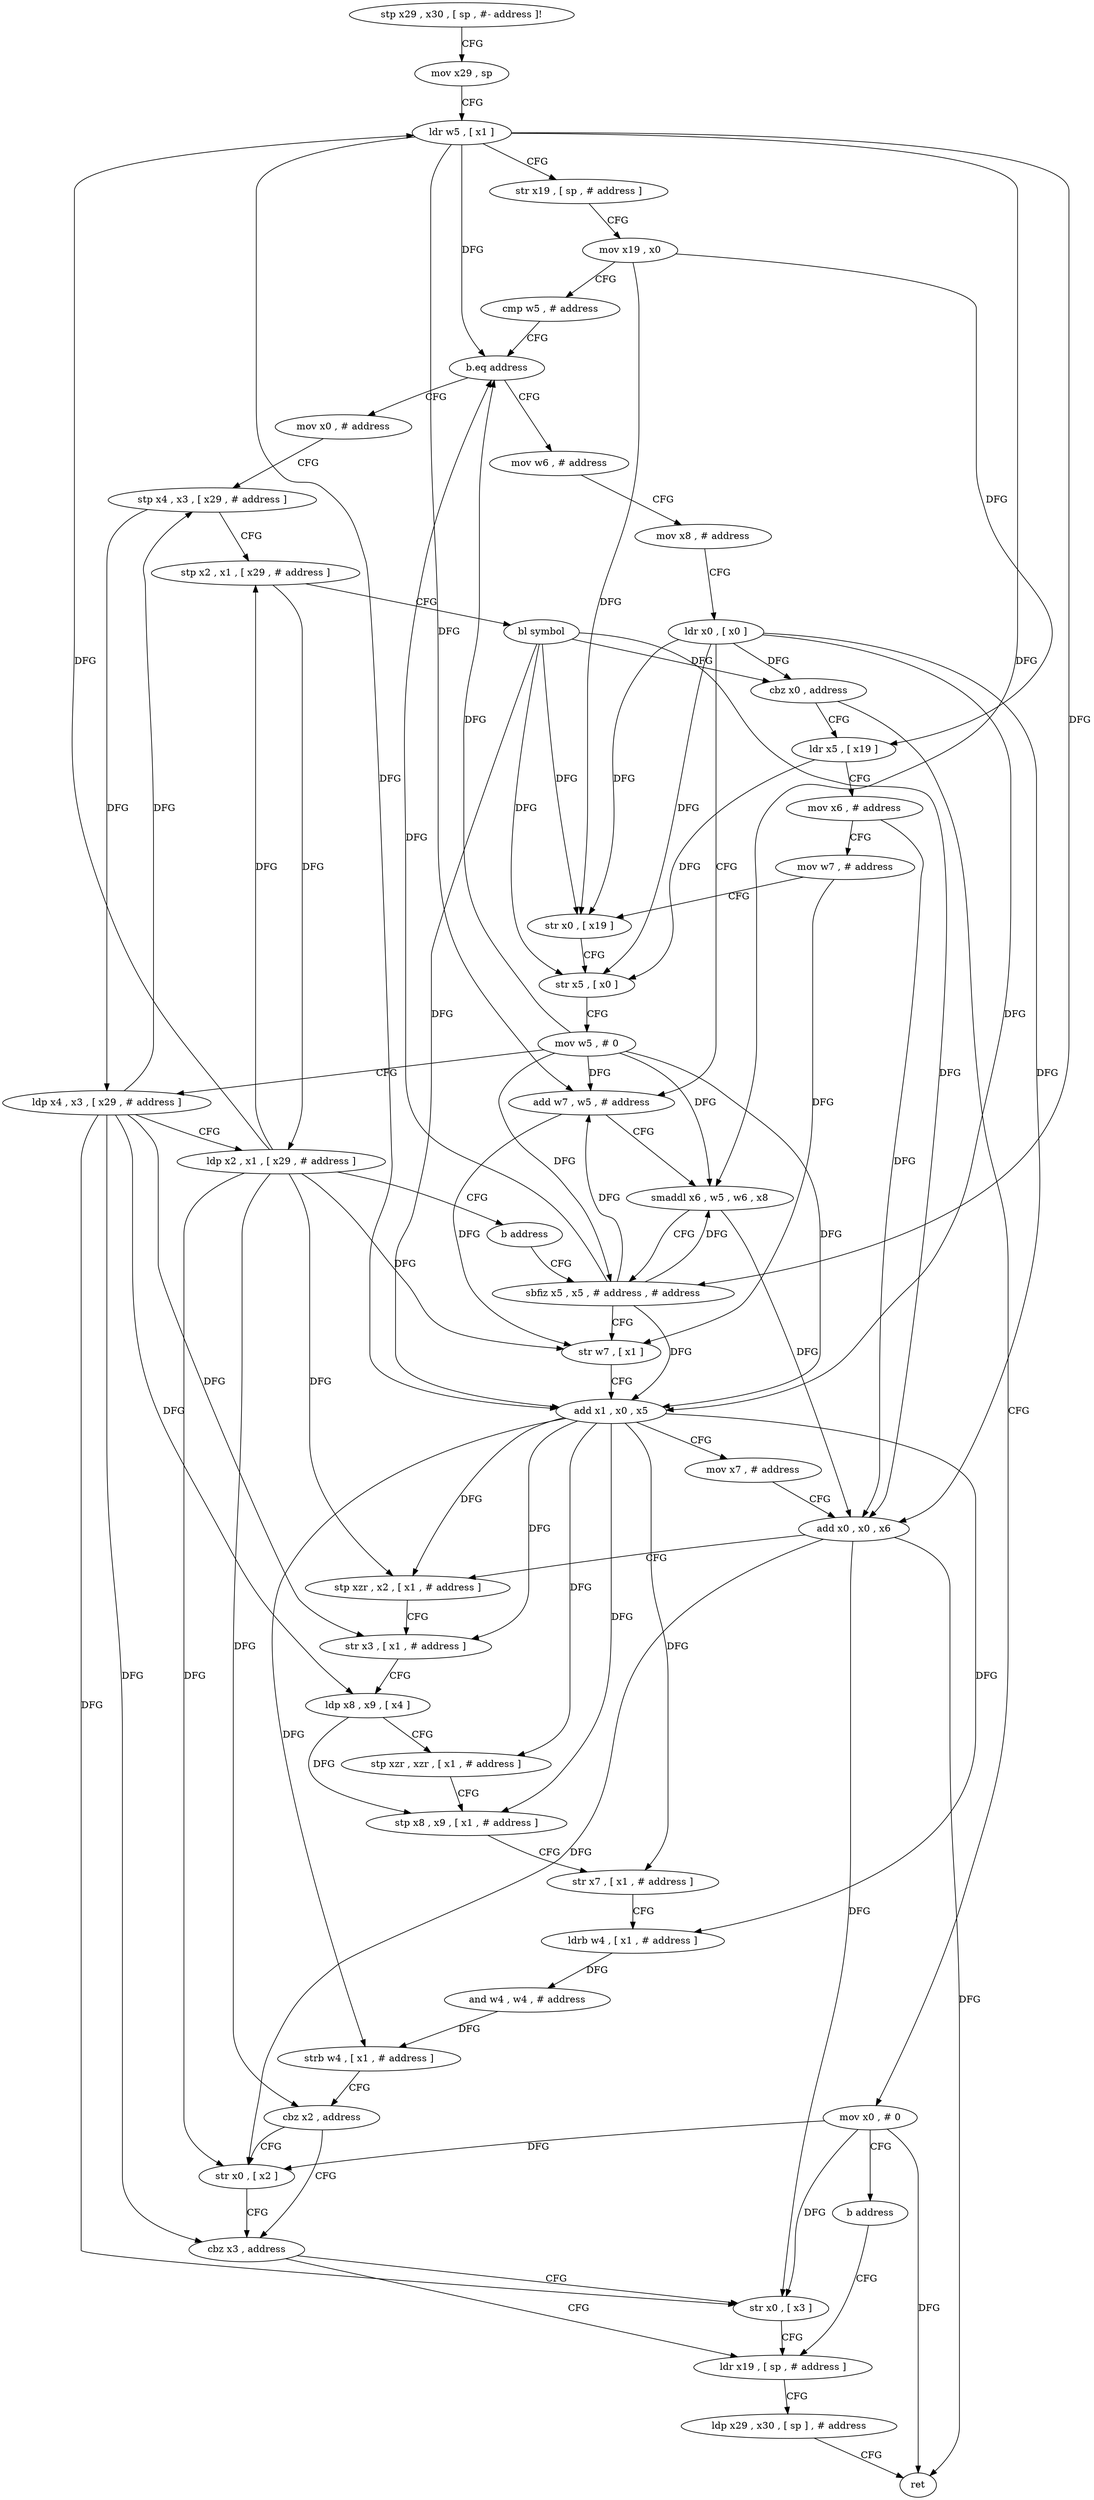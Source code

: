 digraph "func" {
"4326960" [label = "stp x29 , x30 , [ sp , #- address ]!" ]
"4326964" [label = "mov x29 , sp" ]
"4326968" [label = "ldr w5 , [ x1 ]" ]
"4326972" [label = "str x19 , [ sp , # address ]" ]
"4326976" [label = "mov x19 , x0" ]
"4326980" [label = "cmp w5 , # address" ]
"4326984" [label = "b.eq address" ]
"4327096" [label = "mov x0 , # address" ]
"4326988" [label = "mov w6 , # address" ]
"4327100" [label = "stp x4 , x3 , [ x29 , # address ]" ]
"4327104" [label = "stp x2 , x1 , [ x29 , # address ]" ]
"4327108" [label = "bl symbol" ]
"4327112" [label = "cbz x0 , address" ]
"4327152" [label = "mov x0 , # 0" ]
"4327116" [label = "ldr x5 , [ x19 ]" ]
"4326992" [label = "mov x8 , # address" ]
"4326996" [label = "ldr x0 , [ x0 ]" ]
"4327000" [label = "add w7 , w5 , # address" ]
"4327004" [label = "smaddl x6 , w5 , w6 , x8" ]
"4327008" [label = "sbfiz x5 , x5 , # address , # address" ]
"4327156" [label = "b address" ]
"4327080" [label = "ldr x19 , [ sp , # address ]" ]
"4327120" [label = "mov x6 , # address" ]
"4327124" [label = "mov w7 , # address" ]
"4327128" [label = "str x0 , [ x19 ]" ]
"4327132" [label = "str x5 , [ x0 ]" ]
"4327136" [label = "mov w5 , # 0" ]
"4327140" [label = "ldp x4 , x3 , [ x29 , # address ]" ]
"4327144" [label = "ldp x2 , x1 , [ x29 , # address ]" ]
"4327148" [label = "b address" ]
"4327072" [label = "cbz x3 , address" ]
"4327076" [label = "str x0 , [ x3 ]" ]
"4327068" [label = "str x0 , [ x2 ]" ]
"4327084" [label = "ldp x29 , x30 , [ sp ] , # address" ]
"4327088" [label = "ret" ]
"4327012" [label = "str w7 , [ x1 ]" ]
"4327016" [label = "add x1 , x0 , x5" ]
"4327020" [label = "mov x7 , # address" ]
"4327024" [label = "add x0 , x0 , x6" ]
"4327028" [label = "stp xzr , x2 , [ x1 , # address ]" ]
"4327032" [label = "str x3 , [ x1 , # address ]" ]
"4327036" [label = "ldp x8 , x9 , [ x4 ]" ]
"4327040" [label = "stp xzr , xzr , [ x1 , # address ]" ]
"4327044" [label = "stp x8 , x9 , [ x1 , # address ]" ]
"4327048" [label = "str x7 , [ x1 , # address ]" ]
"4327052" [label = "ldrb w4 , [ x1 , # address ]" ]
"4327056" [label = "and w4 , w4 , # address" ]
"4327060" [label = "strb w4 , [ x1 , # address ]" ]
"4327064" [label = "cbz x2 , address" ]
"4326960" -> "4326964" [ label = "CFG" ]
"4326964" -> "4326968" [ label = "CFG" ]
"4326968" -> "4326972" [ label = "CFG" ]
"4326968" -> "4326984" [ label = "DFG" ]
"4326968" -> "4327000" [ label = "DFG" ]
"4326968" -> "4327004" [ label = "DFG" ]
"4326968" -> "4327008" [ label = "DFG" ]
"4326968" -> "4327016" [ label = "DFG" ]
"4326972" -> "4326976" [ label = "CFG" ]
"4326976" -> "4326980" [ label = "CFG" ]
"4326976" -> "4327116" [ label = "DFG" ]
"4326976" -> "4327128" [ label = "DFG" ]
"4326980" -> "4326984" [ label = "CFG" ]
"4326984" -> "4327096" [ label = "CFG" ]
"4326984" -> "4326988" [ label = "CFG" ]
"4327096" -> "4327100" [ label = "CFG" ]
"4326988" -> "4326992" [ label = "CFG" ]
"4327100" -> "4327104" [ label = "CFG" ]
"4327100" -> "4327140" [ label = "DFG" ]
"4327104" -> "4327108" [ label = "CFG" ]
"4327104" -> "4327144" [ label = "DFG" ]
"4327108" -> "4327112" [ label = "DFG" ]
"4327108" -> "4327128" [ label = "DFG" ]
"4327108" -> "4327132" [ label = "DFG" ]
"4327108" -> "4327016" [ label = "DFG" ]
"4327108" -> "4327024" [ label = "DFG" ]
"4327112" -> "4327152" [ label = "CFG" ]
"4327112" -> "4327116" [ label = "CFG" ]
"4327152" -> "4327156" [ label = "CFG" ]
"4327152" -> "4327088" [ label = "DFG" ]
"4327152" -> "4327068" [ label = "DFG" ]
"4327152" -> "4327076" [ label = "DFG" ]
"4327116" -> "4327120" [ label = "CFG" ]
"4327116" -> "4327132" [ label = "DFG" ]
"4326992" -> "4326996" [ label = "CFG" ]
"4326996" -> "4327000" [ label = "CFG" ]
"4326996" -> "4327112" [ label = "DFG" ]
"4326996" -> "4327128" [ label = "DFG" ]
"4326996" -> "4327132" [ label = "DFG" ]
"4326996" -> "4327016" [ label = "DFG" ]
"4326996" -> "4327024" [ label = "DFG" ]
"4327000" -> "4327004" [ label = "CFG" ]
"4327000" -> "4327012" [ label = "DFG" ]
"4327004" -> "4327008" [ label = "CFG" ]
"4327004" -> "4327024" [ label = "DFG" ]
"4327008" -> "4327012" [ label = "CFG" ]
"4327008" -> "4326984" [ label = "DFG" ]
"4327008" -> "4327000" [ label = "DFG" ]
"4327008" -> "4327004" [ label = "DFG" ]
"4327008" -> "4327016" [ label = "DFG" ]
"4327156" -> "4327080" [ label = "CFG" ]
"4327080" -> "4327084" [ label = "CFG" ]
"4327120" -> "4327124" [ label = "CFG" ]
"4327120" -> "4327024" [ label = "DFG" ]
"4327124" -> "4327128" [ label = "CFG" ]
"4327124" -> "4327012" [ label = "DFG" ]
"4327128" -> "4327132" [ label = "CFG" ]
"4327132" -> "4327136" [ label = "CFG" ]
"4327136" -> "4327140" [ label = "CFG" ]
"4327136" -> "4326984" [ label = "DFG" ]
"4327136" -> "4327000" [ label = "DFG" ]
"4327136" -> "4327004" [ label = "DFG" ]
"4327136" -> "4327008" [ label = "DFG" ]
"4327136" -> "4327016" [ label = "DFG" ]
"4327140" -> "4327144" [ label = "CFG" ]
"4327140" -> "4327100" [ label = "DFG" ]
"4327140" -> "4327036" [ label = "DFG" ]
"4327140" -> "4327032" [ label = "DFG" ]
"4327140" -> "4327072" [ label = "DFG" ]
"4327140" -> "4327076" [ label = "DFG" ]
"4327144" -> "4327148" [ label = "CFG" ]
"4327144" -> "4326968" [ label = "DFG" ]
"4327144" -> "4327104" [ label = "DFG" ]
"4327144" -> "4327028" [ label = "DFG" ]
"4327144" -> "4327064" [ label = "DFG" ]
"4327144" -> "4327068" [ label = "DFG" ]
"4327144" -> "4327012" [ label = "DFG" ]
"4327148" -> "4327008" [ label = "CFG" ]
"4327072" -> "4327080" [ label = "CFG" ]
"4327072" -> "4327076" [ label = "CFG" ]
"4327076" -> "4327080" [ label = "CFG" ]
"4327068" -> "4327072" [ label = "CFG" ]
"4327084" -> "4327088" [ label = "CFG" ]
"4327012" -> "4327016" [ label = "CFG" ]
"4327016" -> "4327020" [ label = "CFG" ]
"4327016" -> "4327028" [ label = "DFG" ]
"4327016" -> "4327032" [ label = "DFG" ]
"4327016" -> "4327040" [ label = "DFG" ]
"4327016" -> "4327044" [ label = "DFG" ]
"4327016" -> "4327048" [ label = "DFG" ]
"4327016" -> "4327052" [ label = "DFG" ]
"4327016" -> "4327060" [ label = "DFG" ]
"4327020" -> "4327024" [ label = "CFG" ]
"4327024" -> "4327028" [ label = "CFG" ]
"4327024" -> "4327088" [ label = "DFG" ]
"4327024" -> "4327068" [ label = "DFG" ]
"4327024" -> "4327076" [ label = "DFG" ]
"4327028" -> "4327032" [ label = "CFG" ]
"4327032" -> "4327036" [ label = "CFG" ]
"4327036" -> "4327040" [ label = "CFG" ]
"4327036" -> "4327044" [ label = "DFG" ]
"4327040" -> "4327044" [ label = "CFG" ]
"4327044" -> "4327048" [ label = "CFG" ]
"4327048" -> "4327052" [ label = "CFG" ]
"4327052" -> "4327056" [ label = "DFG" ]
"4327056" -> "4327060" [ label = "DFG" ]
"4327060" -> "4327064" [ label = "CFG" ]
"4327064" -> "4327072" [ label = "CFG" ]
"4327064" -> "4327068" [ label = "CFG" ]
}

